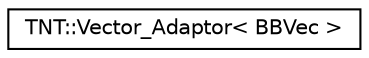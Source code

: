 digraph G
{
  edge [fontname="Helvetica",fontsize="10",labelfontname="Helvetica",labelfontsize="10"];
  node [fontname="Helvetica",fontsize="10",shape=record];
  rankdir=LR;
  Node1 [label="TNT::Vector_Adaptor\< BBVec \>",height=0.2,width=0.4,color="black", fillcolor="white", style="filled",URL="$dc/d63/classTNT_1_1Vector__Adaptor.html"];
}
